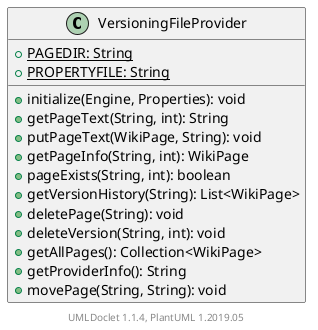 @startuml

    class VersioningFileProvider [[VersioningFileProvider.html]] {
        {static} +PAGEDIR: String
        {static} +PROPERTYFILE: String
        +initialize(Engine, Properties): void
        +getPageText(String, int): String
        +putPageText(WikiPage, String): void
        +getPageInfo(String, int): WikiPage
        +pageExists(String, int): boolean
        +getVersionHistory(String): List<WikiPage>
        +deletePage(String): void
        +deleteVersion(String, int): void
        +getAllPages(): Collection<WikiPage>
        +getProviderInfo(): String
        +movePage(String, String): void
    }


    center footer UMLDoclet 1.1.4, PlantUML 1.2019.05
@enduml

